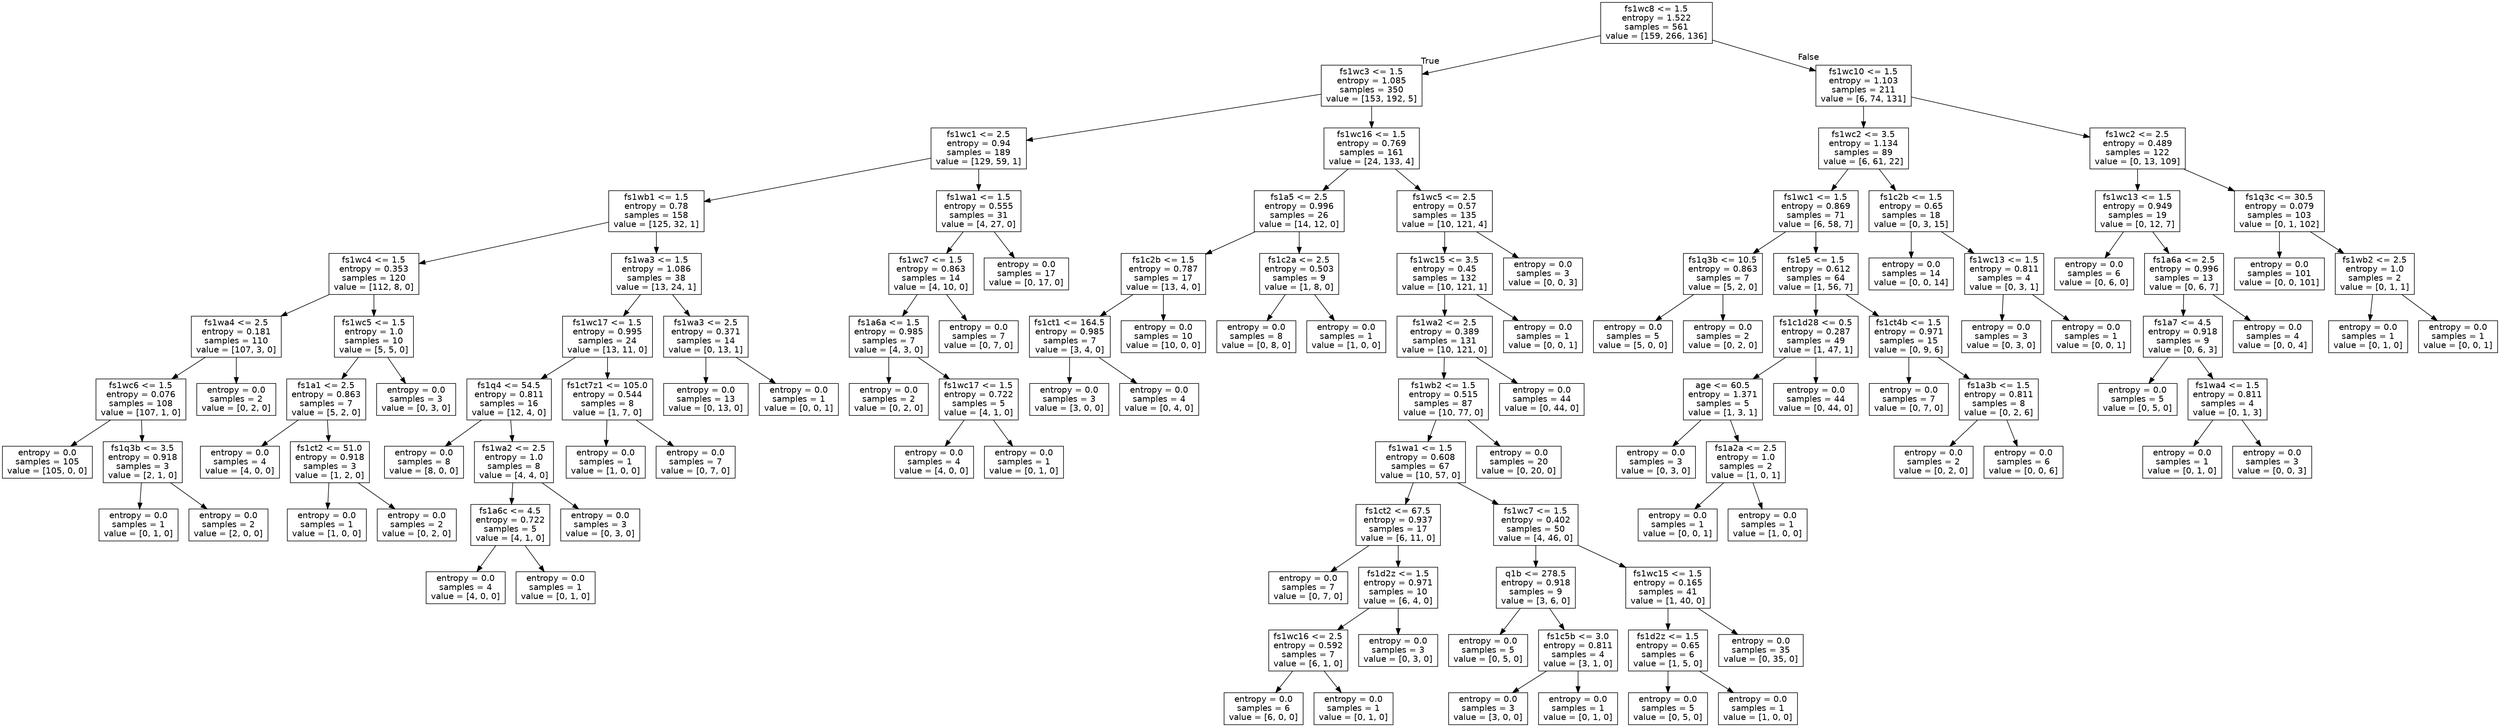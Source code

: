digraph Tree {
node [shape=box, fontname="helvetica"] ;
edge [fontname="helvetica"] ;
0 [label="fs1wc8 <= 1.5\nentropy = 1.522\nsamples = 561\nvalue = [159, 266, 136]"] ;
1 [label="fs1wc3 <= 1.5\nentropy = 1.085\nsamples = 350\nvalue = [153, 192, 5]"] ;
0 -> 1 [labeldistance=2.5, labelangle=45, headlabel="True"] ;
2 [label="fs1wc1 <= 2.5\nentropy = 0.94\nsamples = 189\nvalue = [129, 59, 1]"] ;
1 -> 2 ;
3 [label="fs1wb1 <= 1.5\nentropy = 0.78\nsamples = 158\nvalue = [125, 32, 1]"] ;
2 -> 3 ;
4 [label="fs1wc4 <= 1.5\nentropy = 0.353\nsamples = 120\nvalue = [112, 8, 0]"] ;
3 -> 4 ;
5 [label="fs1wa4 <= 2.5\nentropy = 0.181\nsamples = 110\nvalue = [107, 3, 0]"] ;
4 -> 5 ;
6 [label="fs1wc6 <= 1.5\nentropy = 0.076\nsamples = 108\nvalue = [107, 1, 0]"] ;
5 -> 6 ;
7 [label="entropy = 0.0\nsamples = 105\nvalue = [105, 0, 0]"] ;
6 -> 7 ;
8 [label="fs1q3b <= 3.5\nentropy = 0.918\nsamples = 3\nvalue = [2, 1, 0]"] ;
6 -> 8 ;
9 [label="entropy = 0.0\nsamples = 1\nvalue = [0, 1, 0]"] ;
8 -> 9 ;
10 [label="entropy = 0.0\nsamples = 2\nvalue = [2, 0, 0]"] ;
8 -> 10 ;
11 [label="entropy = 0.0\nsamples = 2\nvalue = [0, 2, 0]"] ;
5 -> 11 ;
12 [label="fs1wc5 <= 1.5\nentropy = 1.0\nsamples = 10\nvalue = [5, 5, 0]"] ;
4 -> 12 ;
13 [label="fs1a1 <= 2.5\nentropy = 0.863\nsamples = 7\nvalue = [5, 2, 0]"] ;
12 -> 13 ;
14 [label="entropy = 0.0\nsamples = 4\nvalue = [4, 0, 0]"] ;
13 -> 14 ;
15 [label="fs1ct2 <= 51.0\nentropy = 0.918\nsamples = 3\nvalue = [1, 2, 0]"] ;
13 -> 15 ;
16 [label="entropy = 0.0\nsamples = 1\nvalue = [1, 0, 0]"] ;
15 -> 16 ;
17 [label="entropy = 0.0\nsamples = 2\nvalue = [0, 2, 0]"] ;
15 -> 17 ;
18 [label="entropy = 0.0\nsamples = 3\nvalue = [0, 3, 0]"] ;
12 -> 18 ;
19 [label="fs1wa3 <= 1.5\nentropy = 1.086\nsamples = 38\nvalue = [13, 24, 1]"] ;
3 -> 19 ;
20 [label="fs1wc17 <= 1.5\nentropy = 0.995\nsamples = 24\nvalue = [13, 11, 0]"] ;
19 -> 20 ;
21 [label="fs1q4 <= 54.5\nentropy = 0.811\nsamples = 16\nvalue = [12, 4, 0]"] ;
20 -> 21 ;
22 [label="entropy = 0.0\nsamples = 8\nvalue = [8, 0, 0]"] ;
21 -> 22 ;
23 [label="fs1wa2 <= 2.5\nentropy = 1.0\nsamples = 8\nvalue = [4, 4, 0]"] ;
21 -> 23 ;
24 [label="fs1a6c <= 4.5\nentropy = 0.722\nsamples = 5\nvalue = [4, 1, 0]"] ;
23 -> 24 ;
25 [label="entropy = 0.0\nsamples = 4\nvalue = [4, 0, 0]"] ;
24 -> 25 ;
26 [label="entropy = 0.0\nsamples = 1\nvalue = [0, 1, 0]"] ;
24 -> 26 ;
27 [label="entropy = 0.0\nsamples = 3\nvalue = [0, 3, 0]"] ;
23 -> 27 ;
28 [label="fs1ct7z1 <= 105.0\nentropy = 0.544\nsamples = 8\nvalue = [1, 7, 0]"] ;
20 -> 28 ;
29 [label="entropy = 0.0\nsamples = 1\nvalue = [1, 0, 0]"] ;
28 -> 29 ;
30 [label="entropy = 0.0\nsamples = 7\nvalue = [0, 7, 0]"] ;
28 -> 30 ;
31 [label="fs1wa3 <= 2.5\nentropy = 0.371\nsamples = 14\nvalue = [0, 13, 1]"] ;
19 -> 31 ;
32 [label="entropy = 0.0\nsamples = 13\nvalue = [0, 13, 0]"] ;
31 -> 32 ;
33 [label="entropy = 0.0\nsamples = 1\nvalue = [0, 0, 1]"] ;
31 -> 33 ;
34 [label="fs1wa1 <= 1.5\nentropy = 0.555\nsamples = 31\nvalue = [4, 27, 0]"] ;
2 -> 34 ;
35 [label="fs1wc7 <= 1.5\nentropy = 0.863\nsamples = 14\nvalue = [4, 10, 0]"] ;
34 -> 35 ;
36 [label="fs1a6a <= 1.5\nentropy = 0.985\nsamples = 7\nvalue = [4, 3, 0]"] ;
35 -> 36 ;
37 [label="entropy = 0.0\nsamples = 2\nvalue = [0, 2, 0]"] ;
36 -> 37 ;
38 [label="fs1wc17 <= 1.5\nentropy = 0.722\nsamples = 5\nvalue = [4, 1, 0]"] ;
36 -> 38 ;
39 [label="entropy = 0.0\nsamples = 4\nvalue = [4, 0, 0]"] ;
38 -> 39 ;
40 [label="entropy = 0.0\nsamples = 1\nvalue = [0, 1, 0]"] ;
38 -> 40 ;
41 [label="entropy = 0.0\nsamples = 7\nvalue = [0, 7, 0]"] ;
35 -> 41 ;
42 [label="entropy = 0.0\nsamples = 17\nvalue = [0, 17, 0]"] ;
34 -> 42 ;
43 [label="fs1wc16 <= 1.5\nentropy = 0.769\nsamples = 161\nvalue = [24, 133, 4]"] ;
1 -> 43 ;
44 [label="fs1a5 <= 2.5\nentropy = 0.996\nsamples = 26\nvalue = [14, 12, 0]"] ;
43 -> 44 ;
45 [label="fs1c2b <= 1.5\nentropy = 0.787\nsamples = 17\nvalue = [13, 4, 0]"] ;
44 -> 45 ;
46 [label="fs1ct1 <= 164.5\nentropy = 0.985\nsamples = 7\nvalue = [3, 4, 0]"] ;
45 -> 46 ;
47 [label="entropy = 0.0\nsamples = 3\nvalue = [3, 0, 0]"] ;
46 -> 47 ;
48 [label="entropy = 0.0\nsamples = 4\nvalue = [0, 4, 0]"] ;
46 -> 48 ;
49 [label="entropy = 0.0\nsamples = 10\nvalue = [10, 0, 0]"] ;
45 -> 49 ;
50 [label="fs1c2a <= 2.5\nentropy = 0.503\nsamples = 9\nvalue = [1, 8, 0]"] ;
44 -> 50 ;
51 [label="entropy = 0.0\nsamples = 8\nvalue = [0, 8, 0]"] ;
50 -> 51 ;
52 [label="entropy = 0.0\nsamples = 1\nvalue = [1, 0, 0]"] ;
50 -> 52 ;
53 [label="fs1wc5 <= 2.5\nentropy = 0.57\nsamples = 135\nvalue = [10, 121, 4]"] ;
43 -> 53 ;
54 [label="fs1wc15 <= 3.5\nentropy = 0.45\nsamples = 132\nvalue = [10, 121, 1]"] ;
53 -> 54 ;
55 [label="fs1wa2 <= 2.5\nentropy = 0.389\nsamples = 131\nvalue = [10, 121, 0]"] ;
54 -> 55 ;
56 [label="fs1wb2 <= 1.5\nentropy = 0.515\nsamples = 87\nvalue = [10, 77, 0]"] ;
55 -> 56 ;
57 [label="fs1wa1 <= 1.5\nentropy = 0.608\nsamples = 67\nvalue = [10, 57, 0]"] ;
56 -> 57 ;
58 [label="fs1ct2 <= 67.5\nentropy = 0.937\nsamples = 17\nvalue = [6, 11, 0]"] ;
57 -> 58 ;
59 [label="entropy = 0.0\nsamples = 7\nvalue = [0, 7, 0]"] ;
58 -> 59 ;
60 [label="fs1d2z <= 1.5\nentropy = 0.971\nsamples = 10\nvalue = [6, 4, 0]"] ;
58 -> 60 ;
61 [label="fs1wc16 <= 2.5\nentropy = 0.592\nsamples = 7\nvalue = [6, 1, 0]"] ;
60 -> 61 ;
62 [label="entropy = 0.0\nsamples = 6\nvalue = [6, 0, 0]"] ;
61 -> 62 ;
63 [label="entropy = 0.0\nsamples = 1\nvalue = [0, 1, 0]"] ;
61 -> 63 ;
64 [label="entropy = 0.0\nsamples = 3\nvalue = [0, 3, 0]"] ;
60 -> 64 ;
65 [label="fs1wc7 <= 1.5\nentropy = 0.402\nsamples = 50\nvalue = [4, 46, 0]"] ;
57 -> 65 ;
66 [label="q1b <= 278.5\nentropy = 0.918\nsamples = 9\nvalue = [3, 6, 0]"] ;
65 -> 66 ;
67 [label="entropy = 0.0\nsamples = 5\nvalue = [0, 5, 0]"] ;
66 -> 67 ;
68 [label="fs1c5b <= 3.0\nentropy = 0.811\nsamples = 4\nvalue = [3, 1, 0]"] ;
66 -> 68 ;
69 [label="entropy = 0.0\nsamples = 3\nvalue = [3, 0, 0]"] ;
68 -> 69 ;
70 [label="entropy = 0.0\nsamples = 1\nvalue = [0, 1, 0]"] ;
68 -> 70 ;
71 [label="fs1wc15 <= 1.5\nentropy = 0.165\nsamples = 41\nvalue = [1, 40, 0]"] ;
65 -> 71 ;
72 [label="fs1d2z <= 1.5\nentropy = 0.65\nsamples = 6\nvalue = [1, 5, 0]"] ;
71 -> 72 ;
73 [label="entropy = 0.0\nsamples = 5\nvalue = [0, 5, 0]"] ;
72 -> 73 ;
74 [label="entropy = 0.0\nsamples = 1\nvalue = [1, 0, 0]"] ;
72 -> 74 ;
75 [label="entropy = 0.0\nsamples = 35\nvalue = [0, 35, 0]"] ;
71 -> 75 ;
76 [label="entropy = 0.0\nsamples = 20\nvalue = [0, 20, 0]"] ;
56 -> 76 ;
77 [label="entropy = 0.0\nsamples = 44\nvalue = [0, 44, 0]"] ;
55 -> 77 ;
78 [label="entropy = 0.0\nsamples = 1\nvalue = [0, 0, 1]"] ;
54 -> 78 ;
79 [label="entropy = 0.0\nsamples = 3\nvalue = [0, 0, 3]"] ;
53 -> 79 ;
80 [label="fs1wc10 <= 1.5\nentropy = 1.103\nsamples = 211\nvalue = [6, 74, 131]"] ;
0 -> 80 [labeldistance=2.5, labelangle=-45, headlabel="False"] ;
81 [label="fs1wc2 <= 3.5\nentropy = 1.134\nsamples = 89\nvalue = [6, 61, 22]"] ;
80 -> 81 ;
82 [label="fs1wc1 <= 1.5\nentropy = 0.869\nsamples = 71\nvalue = [6, 58, 7]"] ;
81 -> 82 ;
83 [label="fs1q3b <= 10.5\nentropy = 0.863\nsamples = 7\nvalue = [5, 2, 0]"] ;
82 -> 83 ;
84 [label="entropy = 0.0\nsamples = 5\nvalue = [5, 0, 0]"] ;
83 -> 84 ;
85 [label="entropy = 0.0\nsamples = 2\nvalue = [0, 2, 0]"] ;
83 -> 85 ;
86 [label="fs1e5 <= 1.5\nentropy = 0.612\nsamples = 64\nvalue = [1, 56, 7]"] ;
82 -> 86 ;
87 [label="fs1c1d28 <= 0.5\nentropy = 0.287\nsamples = 49\nvalue = [1, 47, 1]"] ;
86 -> 87 ;
88 [label="age <= 60.5\nentropy = 1.371\nsamples = 5\nvalue = [1, 3, 1]"] ;
87 -> 88 ;
89 [label="entropy = 0.0\nsamples = 3\nvalue = [0, 3, 0]"] ;
88 -> 89 ;
90 [label="fs1a2a <= 2.5\nentropy = 1.0\nsamples = 2\nvalue = [1, 0, 1]"] ;
88 -> 90 ;
91 [label="entropy = 0.0\nsamples = 1\nvalue = [0, 0, 1]"] ;
90 -> 91 ;
92 [label="entropy = 0.0\nsamples = 1\nvalue = [1, 0, 0]"] ;
90 -> 92 ;
93 [label="entropy = 0.0\nsamples = 44\nvalue = [0, 44, 0]"] ;
87 -> 93 ;
94 [label="fs1ct4b <= 1.5\nentropy = 0.971\nsamples = 15\nvalue = [0, 9, 6]"] ;
86 -> 94 ;
95 [label="entropy = 0.0\nsamples = 7\nvalue = [0, 7, 0]"] ;
94 -> 95 ;
96 [label="fs1a3b <= 1.5\nentropy = 0.811\nsamples = 8\nvalue = [0, 2, 6]"] ;
94 -> 96 ;
97 [label="entropy = 0.0\nsamples = 2\nvalue = [0, 2, 0]"] ;
96 -> 97 ;
98 [label="entropy = 0.0\nsamples = 6\nvalue = [0, 0, 6]"] ;
96 -> 98 ;
99 [label="fs1c2b <= 1.5\nentropy = 0.65\nsamples = 18\nvalue = [0, 3, 15]"] ;
81 -> 99 ;
100 [label="entropy = 0.0\nsamples = 14\nvalue = [0, 0, 14]"] ;
99 -> 100 ;
101 [label="fs1wc13 <= 1.5\nentropy = 0.811\nsamples = 4\nvalue = [0, 3, 1]"] ;
99 -> 101 ;
102 [label="entropy = 0.0\nsamples = 3\nvalue = [0, 3, 0]"] ;
101 -> 102 ;
103 [label="entropy = 0.0\nsamples = 1\nvalue = [0, 0, 1]"] ;
101 -> 103 ;
104 [label="fs1wc2 <= 2.5\nentropy = 0.489\nsamples = 122\nvalue = [0, 13, 109]"] ;
80 -> 104 ;
105 [label="fs1wc13 <= 1.5\nentropy = 0.949\nsamples = 19\nvalue = [0, 12, 7]"] ;
104 -> 105 ;
106 [label="entropy = 0.0\nsamples = 6\nvalue = [0, 6, 0]"] ;
105 -> 106 ;
107 [label="fs1a6a <= 2.5\nentropy = 0.996\nsamples = 13\nvalue = [0, 6, 7]"] ;
105 -> 107 ;
108 [label="fs1a7 <= 4.5\nentropy = 0.918\nsamples = 9\nvalue = [0, 6, 3]"] ;
107 -> 108 ;
109 [label="entropy = 0.0\nsamples = 5\nvalue = [0, 5, 0]"] ;
108 -> 109 ;
110 [label="fs1wa4 <= 1.5\nentropy = 0.811\nsamples = 4\nvalue = [0, 1, 3]"] ;
108 -> 110 ;
111 [label="entropy = 0.0\nsamples = 1\nvalue = [0, 1, 0]"] ;
110 -> 111 ;
112 [label="entropy = 0.0\nsamples = 3\nvalue = [0, 0, 3]"] ;
110 -> 112 ;
113 [label="entropy = 0.0\nsamples = 4\nvalue = [0, 0, 4]"] ;
107 -> 113 ;
114 [label="fs1q3c <= 30.5\nentropy = 0.079\nsamples = 103\nvalue = [0, 1, 102]"] ;
104 -> 114 ;
115 [label="entropy = 0.0\nsamples = 101\nvalue = [0, 0, 101]"] ;
114 -> 115 ;
116 [label="fs1wb2 <= 2.5\nentropy = 1.0\nsamples = 2\nvalue = [0, 1, 1]"] ;
114 -> 116 ;
117 [label="entropy = 0.0\nsamples = 1\nvalue = [0, 1, 0]"] ;
116 -> 117 ;
118 [label="entropy = 0.0\nsamples = 1\nvalue = [0, 0, 1]"] ;
116 -> 118 ;
}